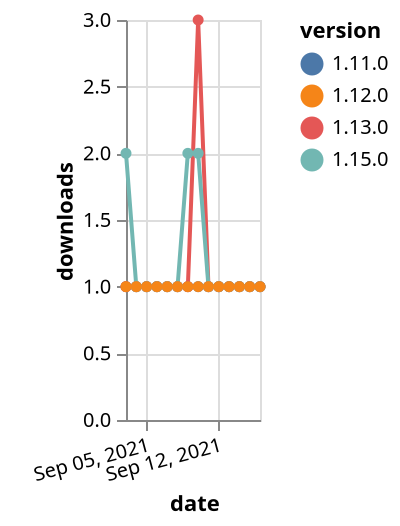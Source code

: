 {"$schema": "https://vega.github.io/schema/vega-lite/v5.json", "description": "A simple bar chart with embedded data.", "data": {"values": [{"date": "2021-09-03", "total": 208, "delta": 1, "version": "1.11.0"}, {"date": "2021-09-04", "total": 209, "delta": 1, "version": "1.11.0"}, {"date": "2021-09-05", "total": 210, "delta": 1, "version": "1.11.0"}, {"date": "2021-09-06", "total": 211, "delta": 1, "version": "1.11.0"}, {"date": "2021-09-07", "total": 212, "delta": 1, "version": "1.11.0"}, {"date": "2021-09-08", "total": 213, "delta": 1, "version": "1.11.0"}, {"date": "2021-09-09", "total": 214, "delta": 1, "version": "1.11.0"}, {"date": "2021-09-10", "total": 215, "delta": 1, "version": "1.11.0"}, {"date": "2021-09-11", "total": 216, "delta": 1, "version": "1.11.0"}, {"date": "2021-09-12", "total": 217, "delta": 1, "version": "1.11.0"}, {"date": "2021-09-13", "total": 218, "delta": 1, "version": "1.11.0"}, {"date": "2021-09-14", "total": 219, "delta": 1, "version": "1.11.0"}, {"date": "2021-09-15", "total": 220, "delta": 1, "version": "1.11.0"}, {"date": "2021-09-16", "total": 221, "delta": 1, "version": "1.11.0"}, {"date": "2021-09-03", "total": 284, "delta": 1, "version": "1.13.0"}, {"date": "2021-09-04", "total": 285, "delta": 1, "version": "1.13.0"}, {"date": "2021-09-05", "total": 286, "delta": 1, "version": "1.13.0"}, {"date": "2021-09-06", "total": 287, "delta": 1, "version": "1.13.0"}, {"date": "2021-09-07", "total": 288, "delta": 1, "version": "1.13.0"}, {"date": "2021-09-08", "total": 289, "delta": 1, "version": "1.13.0"}, {"date": "2021-09-09", "total": 290, "delta": 1, "version": "1.13.0"}, {"date": "2021-09-10", "total": 293, "delta": 3, "version": "1.13.0"}, {"date": "2021-09-11", "total": 294, "delta": 1, "version": "1.13.0"}, {"date": "2021-09-12", "total": 295, "delta": 1, "version": "1.13.0"}, {"date": "2021-09-13", "total": 296, "delta": 1, "version": "1.13.0"}, {"date": "2021-09-14", "total": 297, "delta": 1, "version": "1.13.0"}, {"date": "2021-09-15", "total": 298, "delta": 1, "version": "1.13.0"}, {"date": "2021-09-16", "total": 299, "delta": 1, "version": "1.13.0"}, {"date": "2021-09-03", "total": 115, "delta": 2, "version": "1.15.0"}, {"date": "2021-09-04", "total": 116, "delta": 1, "version": "1.15.0"}, {"date": "2021-09-05", "total": 117, "delta": 1, "version": "1.15.0"}, {"date": "2021-09-06", "total": 118, "delta": 1, "version": "1.15.0"}, {"date": "2021-09-07", "total": 119, "delta": 1, "version": "1.15.0"}, {"date": "2021-09-08", "total": 120, "delta": 1, "version": "1.15.0"}, {"date": "2021-09-09", "total": 122, "delta": 2, "version": "1.15.0"}, {"date": "2021-09-10", "total": 124, "delta": 2, "version": "1.15.0"}, {"date": "2021-09-11", "total": 125, "delta": 1, "version": "1.15.0"}, {"date": "2021-09-12", "total": 126, "delta": 1, "version": "1.15.0"}, {"date": "2021-09-13", "total": 127, "delta": 1, "version": "1.15.0"}, {"date": "2021-09-14", "total": 128, "delta": 1, "version": "1.15.0"}, {"date": "2021-09-15", "total": 129, "delta": 1, "version": "1.15.0"}, {"date": "2021-09-16", "total": 130, "delta": 1, "version": "1.15.0"}, {"date": "2021-09-03", "total": 176, "delta": 1, "version": "1.12.0"}, {"date": "2021-09-04", "total": 177, "delta": 1, "version": "1.12.0"}, {"date": "2021-09-05", "total": 178, "delta": 1, "version": "1.12.0"}, {"date": "2021-09-06", "total": 179, "delta": 1, "version": "1.12.0"}, {"date": "2021-09-07", "total": 180, "delta": 1, "version": "1.12.0"}, {"date": "2021-09-08", "total": 181, "delta": 1, "version": "1.12.0"}, {"date": "2021-09-09", "total": 182, "delta": 1, "version": "1.12.0"}, {"date": "2021-09-10", "total": 183, "delta": 1, "version": "1.12.0"}, {"date": "2021-09-11", "total": 184, "delta": 1, "version": "1.12.0"}, {"date": "2021-09-12", "total": 185, "delta": 1, "version": "1.12.0"}, {"date": "2021-09-13", "total": 186, "delta": 1, "version": "1.12.0"}, {"date": "2021-09-14", "total": 187, "delta": 1, "version": "1.12.0"}, {"date": "2021-09-15", "total": 188, "delta": 1, "version": "1.12.0"}, {"date": "2021-09-16", "total": 189, "delta": 1, "version": "1.12.0"}]}, "width": "container", "mark": {"type": "line", "point": {"filled": true}}, "encoding": {"x": {"field": "date", "type": "temporal", "timeUnit": "yearmonthdate", "title": "date", "axis": {"labelAngle": -15}}, "y": {"field": "delta", "type": "quantitative", "title": "downloads"}, "color": {"field": "version", "type": "nominal"}, "tooltip": {"field": "delta"}}}